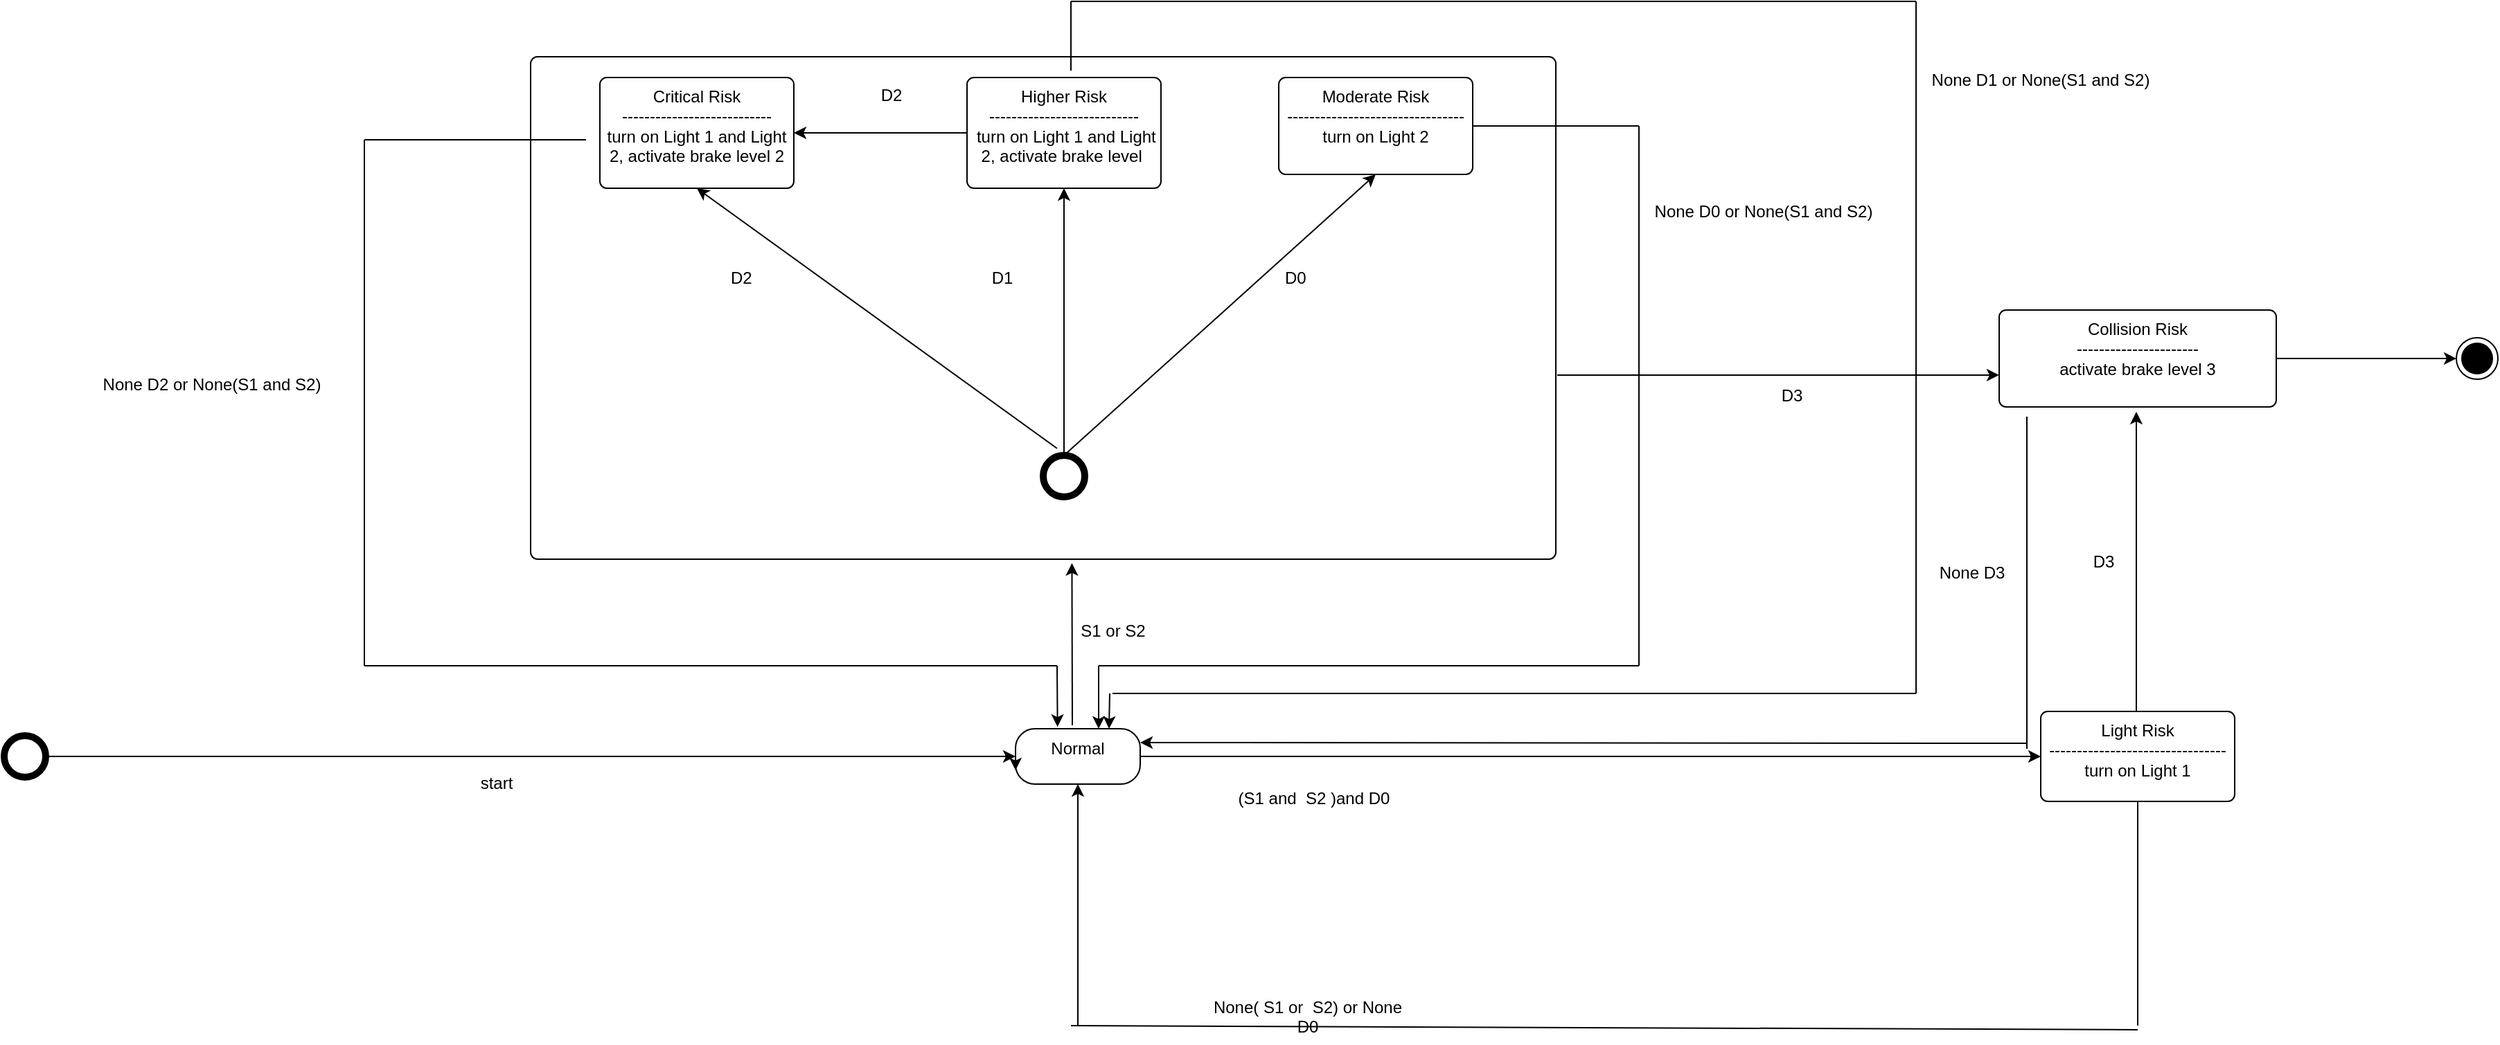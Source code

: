 <mxfile version="24.7.17">
  <diagram name="Page-1" id="58cdce13-f638-feb5-8d6f-7d28b1aa9fa0">
    <mxGraphModel dx="3555" dy="1400" grid="1" gridSize="10" guides="1" tooltips="1" connect="1" arrows="1" fold="1" page="1" pageScale="1" pageWidth="1100" pageHeight="850" background="none" math="0" shadow="0">
      <root>
        <mxCell id="0" />
        <mxCell id="1" parent="0" />
        <mxCell id="SwNctEigx0UuT4JYwxBm-1" value="" style="ellipse;html=1;shape=endState;fillColor=strokeColor;" vertex="1" parent="1">
          <mxGeometry x="930" y="293" width="30" height="30" as="geometry" />
        </mxCell>
        <mxCell id="SwNctEigx0UuT4JYwxBm-2" value="" style="shape=ellipse;html=1;dashed=0;whiteSpace=wrap;aspect=fixed;strokeWidth=5;perimeter=ellipsePerimeter;" vertex="1" parent="1">
          <mxGeometry x="-840" y="580.5" width="30" height="30" as="geometry" />
        </mxCell>
        <mxCell id="SwNctEigx0UuT4JYwxBm-39" value="" style="edgeStyle=orthogonalEdgeStyle;rounded=0;orthogonalLoop=1;jettySize=auto;html=1;" edge="1" parent="1" source="SwNctEigx0UuT4JYwxBm-2" target="SwNctEigx0UuT4JYwxBm-34">
          <mxGeometry relative="1" as="geometry">
            <mxPoint x="-430" y="595.5" as="sourcePoint" />
            <mxPoint x="-260" y="595.5" as="targetPoint" />
          </mxGeometry>
        </mxCell>
        <mxCell id="SwNctEigx0UuT4JYwxBm-83" style="edgeStyle=orthogonalEdgeStyle;rounded=0;orthogonalLoop=1;jettySize=auto;html=1;fontFamily=Helvetica;fontSize=12;fontColor=default;entryX=0;entryY=0.5;entryDx=0;entryDy=0;" edge="1" parent="1" source="SwNctEigx0UuT4JYwxBm-34" target="SwNctEigx0UuT4JYwxBm-85">
          <mxGeometry relative="1" as="geometry">
            <mxPoint x="60" y="596.75" as="targetPoint" />
            <Array as="points" />
          </mxGeometry>
        </mxCell>
        <mxCell id="SwNctEigx0UuT4JYwxBm-34" value="Normal" style="html=1;align=center;verticalAlign=top;rounded=1;absoluteArcSize=1;arcSize=28;dashed=0;whiteSpace=wrap;" vertex="1" parent="1">
          <mxGeometry x="-110" y="575.5" width="90" height="40" as="geometry" />
        </mxCell>
        <mxCell id="SwNctEigx0UuT4JYwxBm-54" value="(S1 and&amp;nbsp; S2 )and D0" style="text;html=1;align=center;verticalAlign=middle;resizable=0;points=[];autosize=1;strokeColor=none;fillColor=none;fontFamily=Helvetica;fontSize=12;fontColor=default;" vertex="1" parent="1">
          <mxGeometry x="40" y="610.5" width="130" height="30" as="geometry" />
        </mxCell>
        <mxCell id="SwNctEigx0UuT4JYwxBm-78" value="Collision Risk&lt;div&gt;----------------------&lt;/div&gt;&lt;div&gt;activate brake level 3&lt;/div&gt;" style="html=1;align=center;verticalAlign=top;rounded=1;absoluteArcSize=1;arcSize=10;dashed=0;whiteSpace=wrap;strokeColor=default;fontFamily=Helvetica;fontSize=12;fontColor=default;fillColor=default;" vertex="1" parent="1">
          <mxGeometry x="600" y="273" width="200" height="70" as="geometry" />
        </mxCell>
        <mxCell id="SwNctEigx0UuT4JYwxBm-85" value="Light Risk&lt;div&gt;--------------------------------&lt;/div&gt;&lt;div&gt;turn on Light 1&lt;/div&gt;" style="html=1;align=center;verticalAlign=top;rounded=1;absoluteArcSize=1;arcSize=10;dashed=0;whiteSpace=wrap;strokeColor=default;fontFamily=Helvetica;fontSize=12;fontColor=default;fillColor=default;" vertex="1" parent="1">
          <mxGeometry x="630" y="563" width="140" height="65" as="geometry" />
        </mxCell>
        <mxCell id="SwNctEigx0UuT4JYwxBm-94" value="D3" style="text;html=1;align=center;verticalAlign=middle;resizable=0;points=[];autosize=1;strokeColor=none;fillColor=none;fontFamily=Helvetica;fontSize=12;fontColor=default;" vertex="1" parent="1">
          <mxGeometry x="430" y="320" width="40" height="30" as="geometry" />
        </mxCell>
        <mxCell id="SwNctEigx0UuT4JYwxBm-96" value="" style="endArrow=classic;html=1;rounded=0;fontFamily=Helvetica;fontSize=12;fontColor=default;entryX=0.5;entryY=1;entryDx=0;entryDy=0;" edge="1" parent="1" target="SwNctEigx0UuT4JYwxBm-34">
          <mxGeometry width="50" height="50" relative="1" as="geometry">
            <mxPoint x="-65" y="790" as="sourcePoint" />
            <mxPoint x="-440" y="615.5" as="targetPoint" />
          </mxGeometry>
        </mxCell>
        <mxCell id="SwNctEigx0UuT4JYwxBm-97" value="" style="endArrow=none;html=1;rounded=0;fontFamily=Helvetica;fontSize=12;fontColor=default;" edge="1" parent="1">
          <mxGeometry width="50" height="50" relative="1" as="geometry">
            <mxPoint x="-70" y="790" as="sourcePoint" />
            <mxPoint x="700" y="793" as="targetPoint" />
          </mxGeometry>
        </mxCell>
        <mxCell id="SwNctEigx0UuT4JYwxBm-98" value="" style="endArrow=none;html=1;rounded=0;fontFamily=Helvetica;fontSize=12;fontColor=default;entryX=0.5;entryY=1;entryDx=0;entryDy=0;" edge="1" parent="1" target="SwNctEigx0UuT4JYwxBm-85">
          <mxGeometry width="50" height="50" relative="1" as="geometry">
            <mxPoint x="700" y="790" as="sourcePoint" />
            <mxPoint x="610" y="643" as="targetPoint" />
            <Array as="points" />
          </mxGeometry>
        </mxCell>
        <mxCell id="SwNctEigx0UuT4JYwxBm-102" value="" style="endArrow=classic;html=1;rounded=0;fontFamily=Helvetica;fontSize=12;fontColor=default;entryX=0;entryY=0.671;entryDx=0;entryDy=0;entryPerimeter=0;" edge="1" parent="1" target="SwNctEigx0UuT4JYwxBm-78">
          <mxGeometry width="50" height="50" relative="1" as="geometry">
            <mxPoint x="281" y="320" as="sourcePoint" />
            <mxPoint x="510" y="313" as="targetPoint" />
          </mxGeometry>
        </mxCell>
        <mxCell id="SwNctEigx0UuT4JYwxBm-103" value="start" style="text;html=1;align=center;verticalAlign=middle;resizable=0;points=[];autosize=1;strokeColor=none;fillColor=none;fontFamily=Helvetica;fontSize=12;fontColor=default;" vertex="1" parent="1">
          <mxGeometry x="-510" y="600" width="50" height="30" as="geometry" />
        </mxCell>
        <mxCell id="SwNctEigx0UuT4JYwxBm-104" style="edgeStyle=orthogonalEdgeStyle;rounded=0;orthogonalLoop=1;jettySize=auto;html=1;exitX=0;exitY=0.5;exitDx=0;exitDy=0;entryX=0;entryY=0.75;entryDx=0;entryDy=0;fontFamily=Helvetica;fontSize=12;fontColor=default;" edge="1" parent="1" source="SwNctEigx0UuT4JYwxBm-34" target="SwNctEigx0UuT4JYwxBm-34">
          <mxGeometry relative="1" as="geometry" />
        </mxCell>
        <mxCell id="SwNctEigx0UuT4JYwxBm-105" value="&lt;span style=&quot;color: rgba(0, 0, 0, 0); font-family: monospace; font-size: 0px; text-align: start; text-wrap-mode: nowrap;&quot;&gt;%3CmxGraphModel%3E%3Croot%3E%3CmxCell%20id%3D%220%22%2F%3E%3CmxCell%20id%3D%221%22%20parent%3D%220%22%2F%3E%3CmxCell%20id%3D%222%22%20style%3D%22edgeStyle%3DorthogonalEdgeStyle%3Brounded%3D0%3BorthogonalLoop%3D1%3BjettySize%3Dauto%3Bhtml%3D1%3BentryX%3D0.5%3BentryY%3D1%3BentryDx%3D0%3BentryDy%3D0%3BfontFamily%3DHelvetica%3BfontSize%3D12%3BfontColor%3Ddefault%3B%22%20edge%3D%221%22%20target%3D%229%22%20parent%3D%221%22%3E%3CmxGeometry%20relative%3D%221%22%20as%3D%22geometry%22%3E%3CmxPoint%20x%3D%22405%22%20y%3D%22290%22%20as%3D%22sourcePoint%22%2F%3E%3C%2FmxGeometry%3E%3C%2FmxCell%3E%3CmxCell%20id%3D%223%22%20value%3D%22(S1%20or%20S2%20)and%20D0%22%20style%3D%22text%3Bhtml%3D1%3Balign%3Dcenter%3BverticalAlign%3Dmiddle%3Bresizable%3D0%3Bpoints%3D%5B%5D%3Bautosize%3D1%3BstrokeColor%3Dnone%3BfillColor%3Dnone%3BfontFamily%3DHelvetica%3BfontSize%3D12%3BfontColor%3Ddefault%3B%22%20vertex%3D%221%22%20parent%3D%221%22%3E%3CmxGeometry%20x%3D%22500%22%20y%3D%22240%22%20width%3D%22120%22%20height%3D%2230%22%20as%3D%22geometry%22%2F%3E%3C%2FmxCell%3E%3CmxCell%20id%3D%224%22%20value%3D%22(S1%20or%20S2%20)and%20D1%22%20style%3D%22text%3Bhtml%3D1%3Balign%3Dcenter%3BverticalAlign%3Dmiddle%3Bresizable%3D0%3Bpoints%3D%5B%5D%3Bautosize%3D1%3BstrokeColor%3Dnone%3BfillColor%3Dnone%3BfontFamily%3DHelvetica%3BfontSize%3D12%3BfontColor%3Ddefault%3B%22%20vertex%3D%221%22%20parent%3D%221%22%3E%3CmxGeometry%20x%3D%22290%22%20y%3D%22190%22%20width%3D%22120%22%20height%3D%2230%22%20as%3D%22geometry%22%2F%3E%3C%2FmxCell%3E%3CmxCell%20id%3D%225%22%20value%3D%22(S1%20or%20S2%20)and%20D2%22%20style%3D%22text%3Bhtml%3D1%3Balign%3Dcenter%3BverticalAlign%3Dmiddle%3Bresizable%3D0%3Bpoints%3D%5B%5D%3Bautosize%3D1%3BstrokeColor%3Dnone%3BfillColor%3Dnone%3BfontFamily%3DHelvetica%3BfontSize%3D12%3BfontColor%3Ddefault%3B%22%20vertex%3D%221%22%20parent%3D%221%22%3E%3CmxGeometry%20x%3D%2280%22%20y%3D%22250%22%20width%3D%22120%22%20height%3D%2230%22%20as%3D%22geometry%22%2F%3E%3C%2FmxCell%3E%3CmxCell%20id%3D%226%22%20value%3D%22Critical%20Risk%26lt%3Bdiv%26gt%3B---------------------------%26lt%3B%2Fdiv%26gt%3B%26lt%3Bdiv%26gt%3Bturn%20on%20Light%201%20and%20Light%202%2C%20activate%20brake%20level%202%26lt%3B%2Fdiv%26gt%3B%22%20style%3D%22html%3D1%3Balign%3Dcenter%3BverticalAlign%3Dtop%3Brounded%3D1%3BabsoluteArcSize%3D1%3BarcSize%3D10%3Bdashed%3D0%3BwhiteSpace%3Dwrap%3BstrokeColor%3Ddefault%3BfontFamily%3DHelvetica%3BfontSize%3D12%3BfontColor%3Ddefault%3BfillColor%3Ddefault%3B%22%20vertex%3D%221%22%20parent%3D%221%22%3E%3CmxGeometry%20x%3D%2230%22%20y%3D%2290%22%20width%3D%22140%22%20height%3D%2280%22%20as%3D%22geometry%22%2F%3E%3C%2FmxCell%3E%3CmxCell%20id%3D%227%22%20value%3D%22Moderate%20Risk%26lt%3Bdiv%26gt%3B--------------------------------%26lt%3B%2Fdiv%26gt%3B%26lt%3Bdiv%26gt%3Bturn%20on%20Light%202%26lt%3B%2Fdiv%26gt%3B%22%20style%3D%22html%3D1%3Balign%3Dcenter%3BverticalAlign%3Dtop%3Brounded%3D1%3BabsoluteArcSize%3D1%3BarcSize%3D10%3Bdashed%3D0%3BwhiteSpace%3Dwrap%3BstrokeColor%3Ddefault%3BfontFamily%3DHelvetica%3BfontSize%3D12%3BfontColor%3Ddefault%3BfillColor%3Ddefault%3B%22%20vertex%3D%221%22%20parent%3D%221%22%3E%3CmxGeometry%20x%3D%22590%22%20y%3D%2288%22%20width%3D%22140%22%20height%3D%2270%22%20as%3D%22geometry%22%2F%3E%3C%2FmxCell%3E%3CmxCell%20id%3D%228%22%20style%3D%22edgeStyle%3DorthogonalEdgeStyle%3Brounded%3D0%3BorthogonalLoop%3D1%3BjettySize%3Dauto%3Bhtml%3D1%3BentryX%3D1%3BentryY%3D0.5%3BentryDx%3D0%3BentryDy%3D0%3BfontFamily%3DHelvetica%3BfontSize%3D12%3BfontColor%3Ddefault%3B%22%20edge%3D%221%22%20source%3D%229%22%20target%3D%226%22%20parent%3D%221%22%3E%3CmxGeometry%20relative%3D%221%22%20as%3D%22geometry%22%2F%3E%3C%2FmxCell%3E%3CmxCell%20id%3D%229%22%20value%3D%22Higher%20Risk%26lt%3Bdiv%26gt%3B---------------------------%26lt%3B%2Fdiv%26gt%3B%26lt%3Bdiv%26gt%3B%26amp%3Bnbsp%3Bturn%20on%20Light%201%20and%20Light%202%2C%20activate%20brake%20level%26amp%3Bnbsp%3B%26lt%3B%2Fdiv%26gt%3B%22%20style%3D%22html%3D1%3Balign%3Dcenter%3BverticalAlign%3Dtop%3Brounded%3D1%3BabsoluteArcSize%3D1%3BarcSize%3D10%3Bdashed%3D0%3BwhiteSpace%3Dwrap%3BstrokeColor%3Ddefault%3BfontFamily%3DHelvetica%3BfontSize%3D12%3BfontColor%3Ddefault%3BfillColor%3Ddefault%3B%22%20vertex%3D%221%22%20parent%3D%221%22%3E%3CmxGeometry%20x%3D%22335%22%20y%3D%2290%22%20width%3D%22140%22%20height%3D%2280%22%20as%3D%22geometry%22%2F%3E%3C%2FmxCell%3E%3CmxCell%20id%3D%2210%22%20value%3D%22%22%20style%3D%22endArrow%3Dclassic%3Bhtml%3D1%3Brounded%3D0%3BfontFamily%3DHelvetica%3BfontSize%3D12%3BfontColor%3Ddefault%3BentryX%3D0.5%3BentryY%3D1%3BentryDx%3D0%3BentryDy%3D0%3B%22%20edge%3D%221%22%20target%3D%227%22%20parent%3D%221%22%3E%3CmxGeometry%20width%3D%2250%22%20height%3D%2250%22%20relative%3D%221%22%20as%3D%22geometry%22%3E%3CmxPoint%20x%3D%22480%22%20y%3D%22300%22%20as%3D%22sourcePoint%22%2F%3E%3CmxPoint%20x%3D%22760%22%20y%3D%22220%22%20as%3D%22targetPoint%22%2F%3E%3C%2FmxGeometry%3E%3C%2FmxCell%3E%3CmxCell%20id%3D%2211%22%20value%3D%22D3%22%20style%3D%22text%3Bhtml%3D1%3Balign%3Dcenter%3BverticalAlign%3Dmiddle%3Bresizable%3D0%3Bpoints%3D%5B%5D%3Bautosize%3D1%3BstrokeColor%3Dnone%3BfillColor%3Dnone%3BfontFamily%3DHelvetica%3BfontSize%3D12%3BfontColor%3Ddefault%3B%22%20vertex%3D%221%22%20parent%3D%221%22%3E%3CmxGeometry%20x%3D%22750%22%20y%3D%22250%22%20width%3D%2240%22%20height%3D%2230%22%20as%3D%22geometry%22%2F%3E%3C%2FmxCell%3E%3CmxCell%20id%3D%2212%22%20value%3D%22%22%20style%3D%22endArrow%3Dclassic%3Bhtml%3D1%3Brounded%3D0%3BfontFamily%3DHelvetica%3BfontSize%3D12%3BfontColor%3Ddefault%3BentryX%3D0.5%3BentryY%3D1%3BentryDx%3D0%3BentryDy%3D0%3B%22%20edge%3D%221%22%20target%3D%226%22%20parent%3D%221%22%3E%3CmxGeometry%20width%3D%2250%22%20height%3D%2250%22%20relative%3D%221%22%20as%3D%22geometry%22%3E%3CmxPoint%20x%3D%22320%22%20y%3D%22300%22%20as%3D%22sourcePoint%22%2F%3E%3CmxPoint%20x%3D%22330%22%20y%3D%22290%22%20as%3D%22targetPoint%22%2F%3E%3C%2FmxGeometry%3E%3C%2FmxCell%3E%3CmxCell%20id%3D%2213%22%20value%3D%22D2%22%20style%3D%22text%3Bhtml%3D1%3Balign%3Dcenter%3BverticalAlign%3Dmiddle%3Bresizable%3D0%3Bpoints%3D%5B%5D%3Bautosize%3D1%3BstrokeColor%3Dnone%3BfillColor%3Dnone%3BfontFamily%3DHelvetica%3BfontSize%3D12%3BfontColor%3Ddefault%3B%22%20vertex%3D%221%22%20parent%3D%221%22%3E%3CmxGeometry%20x%3D%22220%22%20y%3D%2288%22%20width%3D%2240%22%20height%3D%2230%22%20as%3D%22geometry%22%2F%3E%3C%2FmxCell%3E%3C%2Froot%3E%3C%2FmxGraphModel%3E&lt;/span&gt;" style="html=1;align=center;verticalAlign=top;rounded=1;absoluteArcSize=1;arcSize=10;dashed=0;whiteSpace=wrap;strokeColor=default;fontFamily=Helvetica;fontSize=12;fontColor=default;fillColor=default;" vertex="1" parent="1">
          <mxGeometry x="-460" y="90" width="740" height="363" as="geometry" />
        </mxCell>
        <mxCell id="SwNctEigx0UuT4JYwxBm-107" value="&amp;nbsp;D0" style="text;html=1;align=center;verticalAlign=middle;resizable=0;points=[];autosize=1;strokeColor=none;fillColor=none;fontFamily=Helvetica;fontSize=12;fontColor=default;" vertex="1" parent="1">
          <mxGeometry x="70" y="235" width="40" height="30" as="geometry" />
        </mxCell>
        <mxCell id="SwNctEigx0UuT4JYwxBm-108" value="D1" style="text;html=1;align=center;verticalAlign=middle;resizable=0;points=[];autosize=1;strokeColor=none;fillColor=none;fontFamily=Helvetica;fontSize=12;fontColor=default;" vertex="1" parent="1">
          <mxGeometry x="-140" y="235" width="40" height="30" as="geometry" />
        </mxCell>
        <mxCell id="SwNctEigx0UuT4JYwxBm-109" value="&amp;nbsp;D2" style="text;html=1;align=center;verticalAlign=middle;resizable=0;points=[];autosize=1;strokeColor=none;fillColor=none;fontFamily=Helvetica;fontSize=12;fontColor=default;" vertex="1" parent="1">
          <mxGeometry x="-330" y="235" width="40" height="30" as="geometry" />
        </mxCell>
        <mxCell id="SwNctEigx0UuT4JYwxBm-110" value="Critical Risk&lt;div&gt;---------------------------&lt;/div&gt;&lt;div&gt;turn on Light 1 and Light 2, activate brake level 2&lt;/div&gt;" style="html=1;align=center;verticalAlign=top;rounded=1;absoluteArcSize=1;arcSize=10;dashed=0;whiteSpace=wrap;strokeColor=default;fontFamily=Helvetica;fontSize=12;fontColor=default;fillColor=default;" vertex="1" parent="1">
          <mxGeometry x="-410" y="105" width="140" height="80" as="geometry" />
        </mxCell>
        <mxCell id="SwNctEigx0UuT4JYwxBm-111" value="Moderate Risk&lt;div&gt;--------------------------------&lt;/div&gt;&lt;div&gt;turn on Light 2&lt;/div&gt;" style="html=1;align=center;verticalAlign=top;rounded=1;absoluteArcSize=1;arcSize=10;dashed=0;whiteSpace=wrap;strokeColor=default;fontFamily=Helvetica;fontSize=12;fontColor=default;fillColor=default;" vertex="1" parent="1">
          <mxGeometry x="80" y="105" width="140" height="70" as="geometry" />
        </mxCell>
        <mxCell id="SwNctEigx0UuT4JYwxBm-112" style="edgeStyle=orthogonalEdgeStyle;rounded=0;orthogonalLoop=1;jettySize=auto;html=1;entryX=1;entryY=0.5;entryDx=0;entryDy=0;fontFamily=Helvetica;fontSize=12;fontColor=default;" edge="1" parent="1" source="SwNctEigx0UuT4JYwxBm-113" target="SwNctEigx0UuT4JYwxBm-110">
          <mxGeometry relative="1" as="geometry" />
        </mxCell>
        <mxCell id="SwNctEigx0UuT4JYwxBm-113" value="Higher Risk&lt;div&gt;---------------------------&lt;/div&gt;&lt;div&gt;&amp;nbsp;turn on Light 1 and Light 2, activate brake level&amp;nbsp;&lt;/div&gt;" style="html=1;align=center;verticalAlign=top;rounded=1;absoluteArcSize=1;arcSize=10;dashed=0;whiteSpace=wrap;strokeColor=default;fontFamily=Helvetica;fontSize=12;fontColor=default;fillColor=default;" vertex="1" parent="1">
          <mxGeometry x="-145" y="105" width="140" height="80" as="geometry" />
        </mxCell>
        <mxCell id="SwNctEigx0UuT4JYwxBm-115" value="D3" style="text;html=1;align=center;verticalAlign=middle;resizable=0;points=[];autosize=1;strokeColor=none;fillColor=none;fontFamily=Helvetica;fontSize=12;fontColor=default;" vertex="1" parent="1">
          <mxGeometry x="655" y="440" width="40" height="30" as="geometry" />
        </mxCell>
        <mxCell id="SwNctEigx0UuT4JYwxBm-116" value="" style="endArrow=classic;html=1;rounded=0;fontFamily=Helvetica;fontSize=12;fontColor=default;entryX=0.5;entryY=1;entryDx=0;entryDy=0;" edge="1" parent="1" target="SwNctEigx0UuT4JYwxBm-110">
          <mxGeometry width="50" height="50" relative="1" as="geometry">
            <mxPoint x="-80" y="373" as="sourcePoint" />
            <mxPoint x="-110" y="305" as="targetPoint" />
          </mxGeometry>
        </mxCell>
        <mxCell id="SwNctEigx0UuT4JYwxBm-117" value="D2" style="text;html=1;align=center;verticalAlign=middle;resizable=0;points=[];autosize=1;strokeColor=none;fillColor=none;fontFamily=Helvetica;fontSize=12;fontColor=default;" vertex="1" parent="1">
          <mxGeometry x="-220" y="103" width="40" height="30" as="geometry" />
        </mxCell>
        <mxCell id="SwNctEigx0UuT4JYwxBm-119" value="" style="endArrow=classic;html=1;rounded=0;fontFamily=Helvetica;fontSize=12;fontColor=default;entryX=0.5;entryY=1;entryDx=0;entryDy=0;exitX=0.5;exitY=0;exitDx=0;exitDy=0;" edge="1" parent="1" source="SwNctEigx0UuT4JYwxBm-122" target="SwNctEigx0UuT4JYwxBm-113">
          <mxGeometry width="50" height="50" relative="1" as="geometry">
            <mxPoint x="-75" y="333" as="sourcePoint" />
            <mxPoint y="333" as="targetPoint" />
          </mxGeometry>
        </mxCell>
        <mxCell id="SwNctEigx0UuT4JYwxBm-120" value="" style="endArrow=classic;html=1;rounded=0;fontFamily=Helvetica;fontSize=12;fontColor=default;entryX=0.5;entryY=1;entryDx=0;entryDy=0;exitX=0.5;exitY=0;exitDx=0;exitDy=0;" edge="1" parent="1" source="SwNctEigx0UuT4JYwxBm-122" target="SwNctEigx0UuT4JYwxBm-111">
          <mxGeometry width="50" height="50" relative="1" as="geometry">
            <mxPoint x="-70" y="333" as="sourcePoint" />
            <mxPoint x="-20" y="283" as="targetPoint" />
          </mxGeometry>
        </mxCell>
        <mxCell id="SwNctEigx0UuT4JYwxBm-123" value="" style="edgeLabel;html=1;align=center;verticalAlign=middle;resizable=0;points=[];rounded=1;dashed=1;strokeColor=default;arcSize=10;fontFamily=Helvetica;fontSize=12;fontColor=default;fillColor=default;" vertex="1" connectable="0" parent="SwNctEigx0UuT4JYwxBm-120">
          <mxGeometry x="0.367" y="-6" relative="1" as="geometry">
            <mxPoint y="1" as="offset" />
          </mxGeometry>
        </mxCell>
        <mxCell id="SwNctEigx0UuT4JYwxBm-122" value="" style="shape=ellipse;html=1;dashed=0;whiteSpace=wrap;aspect=fixed;strokeWidth=5;perimeter=ellipsePerimeter;" vertex="1" parent="1">
          <mxGeometry x="-90" y="378" width="30" height="30" as="geometry" />
        </mxCell>
        <mxCell id="SwNctEigx0UuT4JYwxBm-124" value="" style="endArrow=classic;html=1;rounded=0;fontFamily=Helvetica;fontSize=12;fontColor=default;entryX=0.528;entryY=1.008;entryDx=0;entryDy=0;entryPerimeter=0;" edge="1" parent="1" target="SwNctEigx0UuT4JYwxBm-105">
          <mxGeometry width="50" height="50" relative="1" as="geometry">
            <mxPoint x="-69" y="573" as="sourcePoint" />
            <mxPoint x="-80" y="463" as="targetPoint" />
          </mxGeometry>
        </mxCell>
        <mxCell id="SwNctEigx0UuT4JYwxBm-125" value="S1 or S2" style="text;html=1;align=center;verticalAlign=middle;resizable=0;points=[];autosize=1;strokeColor=none;fillColor=none;fontFamily=Helvetica;fontSize=12;fontColor=default;" vertex="1" parent="1">
          <mxGeometry x="-75" y="490" width="70" height="30" as="geometry" />
        </mxCell>
        <mxCell id="SwNctEigx0UuT4JYwxBm-126" value="&lt;div style=&quot;text-align: center;&quot;&gt;&lt;span style=&quot;text-wrap-mode: nowrap;&quot;&gt;None( S1 or&amp;nbsp; S2) or None D0&lt;/span&gt;&lt;/div&gt;" style="text;whiteSpace=wrap;html=1;fontFamily=Helvetica;fontSize=12;fontColor=default;" vertex="1" parent="1">
          <mxGeometry x="30" y="763" width="140" height="40" as="geometry" />
        </mxCell>
        <mxCell id="SwNctEigx0UuT4JYwxBm-127" value="" style="endArrow=classic;html=1;rounded=0;fontFamily=Helvetica;fontSize=12;fontColor=default;" edge="1" parent="1">
          <mxGeometry width="50" height="50" relative="1" as="geometry">
            <mxPoint x="699" y="563.5" as="sourcePoint" />
            <mxPoint x="699" y="346.5" as="targetPoint" />
          </mxGeometry>
        </mxCell>
        <mxCell id="SwNctEigx0UuT4JYwxBm-131" value="" style="endArrow=none;html=1;rounded=0;fontFamily=Helvetica;fontSize=12;fontColor=default;" edge="1" parent="1">
          <mxGeometry width="50" height="50" relative="1" as="geometry">
            <mxPoint x="-580" y="150" as="sourcePoint" />
            <mxPoint x="-420" y="150" as="targetPoint" />
          </mxGeometry>
        </mxCell>
        <mxCell id="SwNctEigx0UuT4JYwxBm-133" value="" style="endArrow=none;html=1;rounded=0;fontFamily=Helvetica;fontSize=12;fontColor=default;" edge="1" parent="1">
          <mxGeometry width="50" height="50" relative="1" as="geometry">
            <mxPoint x="-580" y="530" as="sourcePoint" />
            <mxPoint x="-580" y="150" as="targetPoint" />
          </mxGeometry>
        </mxCell>
        <mxCell id="SwNctEigx0UuT4JYwxBm-134" value="" style="endArrow=none;html=1;rounded=0;fontFamily=Helvetica;fontSize=12;fontColor=default;" edge="1" parent="1">
          <mxGeometry width="50" height="50" relative="1" as="geometry">
            <mxPoint x="-580" y="530" as="sourcePoint" />
            <mxPoint x="-80" y="530" as="targetPoint" />
          </mxGeometry>
        </mxCell>
        <mxCell id="SwNctEigx0UuT4JYwxBm-136" value="" style="endArrow=none;html=1;rounded=0;fontFamily=Helvetica;fontSize=12;fontColor=default;exitX=1;exitY=0.5;exitDx=0;exitDy=0;" edge="1" parent="1" source="SwNctEigx0UuT4JYwxBm-111">
          <mxGeometry width="50" height="50" relative="1" as="geometry">
            <mxPoint x="230" y="150" as="sourcePoint" />
            <mxPoint x="340" y="140" as="targetPoint" />
          </mxGeometry>
        </mxCell>
        <mxCell id="SwNctEigx0UuT4JYwxBm-137" value="" style="endArrow=none;html=1;rounded=0;fontFamily=Helvetica;fontSize=12;fontColor=default;" edge="1" parent="1">
          <mxGeometry width="50" height="50" relative="1" as="geometry">
            <mxPoint x="340" y="530" as="sourcePoint" />
            <mxPoint x="340" y="140" as="targetPoint" />
          </mxGeometry>
        </mxCell>
        <mxCell id="SwNctEigx0UuT4JYwxBm-138" value="" style="endArrow=none;html=1;rounded=0;fontFamily=Helvetica;fontSize=12;fontColor=default;exitX=0.357;exitY=1.333;exitDx=0;exitDy=0;exitPerimeter=0;" edge="1" parent="1" source="SwNctEigx0UuT4JYwxBm-125">
          <mxGeometry width="50" height="50" relative="1" as="geometry">
            <mxPoint x="-30" y="530" as="sourcePoint" />
            <mxPoint x="340" y="530" as="targetPoint" />
          </mxGeometry>
        </mxCell>
        <mxCell id="SwNctEigx0UuT4JYwxBm-139" value="" style="endArrow=classic;html=1;rounded=0;fontFamily=Helvetica;fontSize=12;fontColor=default;" edge="1" parent="1">
          <mxGeometry width="50" height="50" relative="1" as="geometry">
            <mxPoint x="-50" y="530" as="sourcePoint" />
            <mxPoint x="-50" y="575.5" as="targetPoint" />
          </mxGeometry>
        </mxCell>
        <mxCell id="SwNctEigx0UuT4JYwxBm-143" value="" style="endArrow=none;html=1;rounded=0;fontFamily=Helvetica;fontSize=12;fontColor=default;" edge="1" parent="1">
          <mxGeometry width="50" height="50" relative="1" as="geometry">
            <mxPoint x="-70" y="100" as="sourcePoint" />
            <mxPoint x="-70" y="50" as="targetPoint" />
          </mxGeometry>
        </mxCell>
        <mxCell id="SwNctEigx0UuT4JYwxBm-144" value="" style="endArrow=none;html=1;rounded=0;fontFamily=Helvetica;fontSize=12;fontColor=default;" edge="1" parent="1">
          <mxGeometry width="50" height="50" relative="1" as="geometry">
            <mxPoint x="-70" y="50" as="sourcePoint" />
            <mxPoint x="540" y="50" as="targetPoint" />
          </mxGeometry>
        </mxCell>
        <mxCell id="SwNctEigx0UuT4JYwxBm-145" value="" style="endArrow=none;html=1;rounded=0;fontFamily=Helvetica;fontSize=12;fontColor=default;" edge="1" parent="1">
          <mxGeometry width="50" height="50" relative="1" as="geometry">
            <mxPoint x="540" y="550" as="sourcePoint" />
            <mxPoint x="540" y="50" as="targetPoint" />
          </mxGeometry>
        </mxCell>
        <mxCell id="SwNctEigx0UuT4JYwxBm-147" value="" style="endArrow=classic;html=1;rounded=0;fontFamily=Helvetica;fontSize=12;fontColor=default;entryX=0.75;entryY=0;entryDx=0;entryDy=0;" edge="1" parent="1" target="SwNctEigx0UuT4JYwxBm-34">
          <mxGeometry width="50" height="50" relative="1" as="geometry">
            <mxPoint x="-42" y="550" as="sourcePoint" />
            <mxPoint x="-20" y="550" as="targetPoint" />
          </mxGeometry>
        </mxCell>
        <mxCell id="SwNctEigx0UuT4JYwxBm-148" value="" style="endArrow=none;html=1;rounded=0;fontFamily=Helvetica;fontSize=12;fontColor=default;" edge="1" parent="1">
          <mxGeometry width="50" height="50" relative="1" as="geometry">
            <mxPoint x="-40" y="550" as="sourcePoint" />
            <mxPoint x="540" y="550" as="targetPoint" />
          </mxGeometry>
        </mxCell>
        <mxCell id="SwNctEigx0UuT4JYwxBm-149" value="" style="endArrow=none;html=1;rounded=0;fontFamily=Helvetica;fontSize=12;fontColor=default;" edge="1" parent="1">
          <mxGeometry width="50" height="50" relative="1" as="geometry">
            <mxPoint x="620" y="590" as="sourcePoint" />
            <mxPoint x="620" y="350" as="targetPoint" />
          </mxGeometry>
        </mxCell>
        <mxCell id="SwNctEigx0UuT4JYwxBm-151" value="" style="endArrow=classic;html=1;rounded=0;fontFamily=Helvetica;fontSize=12;fontColor=default;entryX=1;entryY=0.25;entryDx=0;entryDy=0;" edge="1" parent="1" target="SwNctEigx0UuT4JYwxBm-34">
          <mxGeometry width="50" height="50" relative="1" as="geometry">
            <mxPoint x="620" y="586" as="sourcePoint" />
            <mxPoint x="380" y="410" as="targetPoint" />
          </mxGeometry>
        </mxCell>
        <mxCell id="SwNctEigx0UuT4JYwxBm-152" value="None D2 or None(S1 and S2)" style="text;html=1;align=center;verticalAlign=middle;whiteSpace=wrap;rounded=0;fontFamily=Helvetica;fontSize=12;fontColor=default;" vertex="1" parent="1">
          <mxGeometry x="-790" y="310" width="200" height="33" as="geometry" />
        </mxCell>
        <mxCell id="SwNctEigx0UuT4JYwxBm-153" value="None D1&lt;span style=&quot;color: rgba(0, 0, 0, 0); font-family: monospace; font-size: 0px; text-align: start; text-wrap-mode: nowrap;&quot;&gt;%3CmxGraphModel%3E%3Croot%3E%3CmxCell%20id%3D%220%22%2F%3E%3CmxCell%20id%3D%221%22%20parent%3D%220%22%2F%3E%3CmxCell%20id%3D%222%22%20value%3D%22None%20D2%20or%20None(S1%20and%20S2)%22%20style%3D%22text%3Bhtml%3D1%3Balign%3Dcenter%3BverticalAlign%3Dmiddle%3BwhiteSpace%3Dwrap%3Brounded%3D0%3BfontFamily%3DHelvetica%3BfontSize%3D12%3BfontColor%3Ddefault%3B%22%20vertex%3D%221%22%20parent%3D%221%22%3E%3CmxGeometry%20x%3D%22-790%22%20y%3D%22310%22%20width%3D%22200%22%20height%3D%2233%22%20as%3D%22geometry%22%2F%3E%3C%2FmxCell%3E%3C%2Froot%3E%3C%2FmxGraphModel%3E&lt;/span&gt;&amp;nbsp;or None(S1 and S2)" style="text;html=1;align=center;verticalAlign=middle;whiteSpace=wrap;rounded=0;fontFamily=Helvetica;fontSize=12;fontColor=default;" vertex="1" parent="1">
          <mxGeometry x="530" y="90" width="200" height="33" as="geometry" />
        </mxCell>
        <mxCell id="SwNctEigx0UuT4JYwxBm-154" value="None D0 or None(S1 and S2)" style="text;html=1;align=center;verticalAlign=middle;whiteSpace=wrap;rounded=0;fontFamily=Helvetica;fontSize=12;fontColor=default;" vertex="1" parent="1">
          <mxGeometry x="330" y="185" width="200" height="33" as="geometry" />
        </mxCell>
        <mxCell id="SwNctEigx0UuT4JYwxBm-156" value="" style="endArrow=classic;html=1;rounded=0;fontFamily=Helvetica;fontSize=12;fontColor=default;entryX=0.337;entryY=-0.035;entryDx=0;entryDy=0;entryPerimeter=0;" edge="1" parent="1" target="SwNctEigx0UuT4JYwxBm-34">
          <mxGeometry width="50" height="50" relative="1" as="geometry">
            <mxPoint x="-80" y="530" as="sourcePoint" />
            <mxPoint x="280" y="340" as="targetPoint" />
          </mxGeometry>
        </mxCell>
        <mxCell id="SwNctEigx0UuT4JYwxBm-157" style="edgeStyle=orthogonalEdgeStyle;rounded=0;orthogonalLoop=1;jettySize=auto;html=1;exitX=0.5;exitY=1;exitDx=0;exitDy=0;fontFamily=Helvetica;fontSize=12;fontColor=default;" edge="1" parent="1" source="SwNctEigx0UuT4JYwxBm-153" target="SwNctEigx0UuT4JYwxBm-153">
          <mxGeometry relative="1" as="geometry" />
        </mxCell>
        <mxCell id="SwNctEigx0UuT4JYwxBm-158" value="None D3" style="text;html=1;align=center;verticalAlign=middle;resizable=0;points=[];autosize=1;strokeColor=none;fillColor=none;fontFamily=Helvetica;fontSize=12;fontColor=default;" vertex="1" parent="1">
          <mxGeometry x="545" y="448" width="70" height="30" as="geometry" />
        </mxCell>
        <mxCell id="SwNctEigx0UuT4JYwxBm-160" value="" style="endArrow=classic;html=1;rounded=0;fontFamily=Helvetica;fontSize=12;fontColor=default;entryX=0;entryY=0.5;entryDx=0;entryDy=0;" edge="1" parent="1" source="SwNctEigx0UuT4JYwxBm-78" target="SwNctEigx0UuT4JYwxBm-1">
          <mxGeometry width="50" height="50" relative="1" as="geometry">
            <mxPoint x="800" y="358" as="sourcePoint" />
            <mxPoint x="870.711" y="308" as="targetPoint" />
          </mxGeometry>
        </mxCell>
      </root>
    </mxGraphModel>
  </diagram>
</mxfile>
